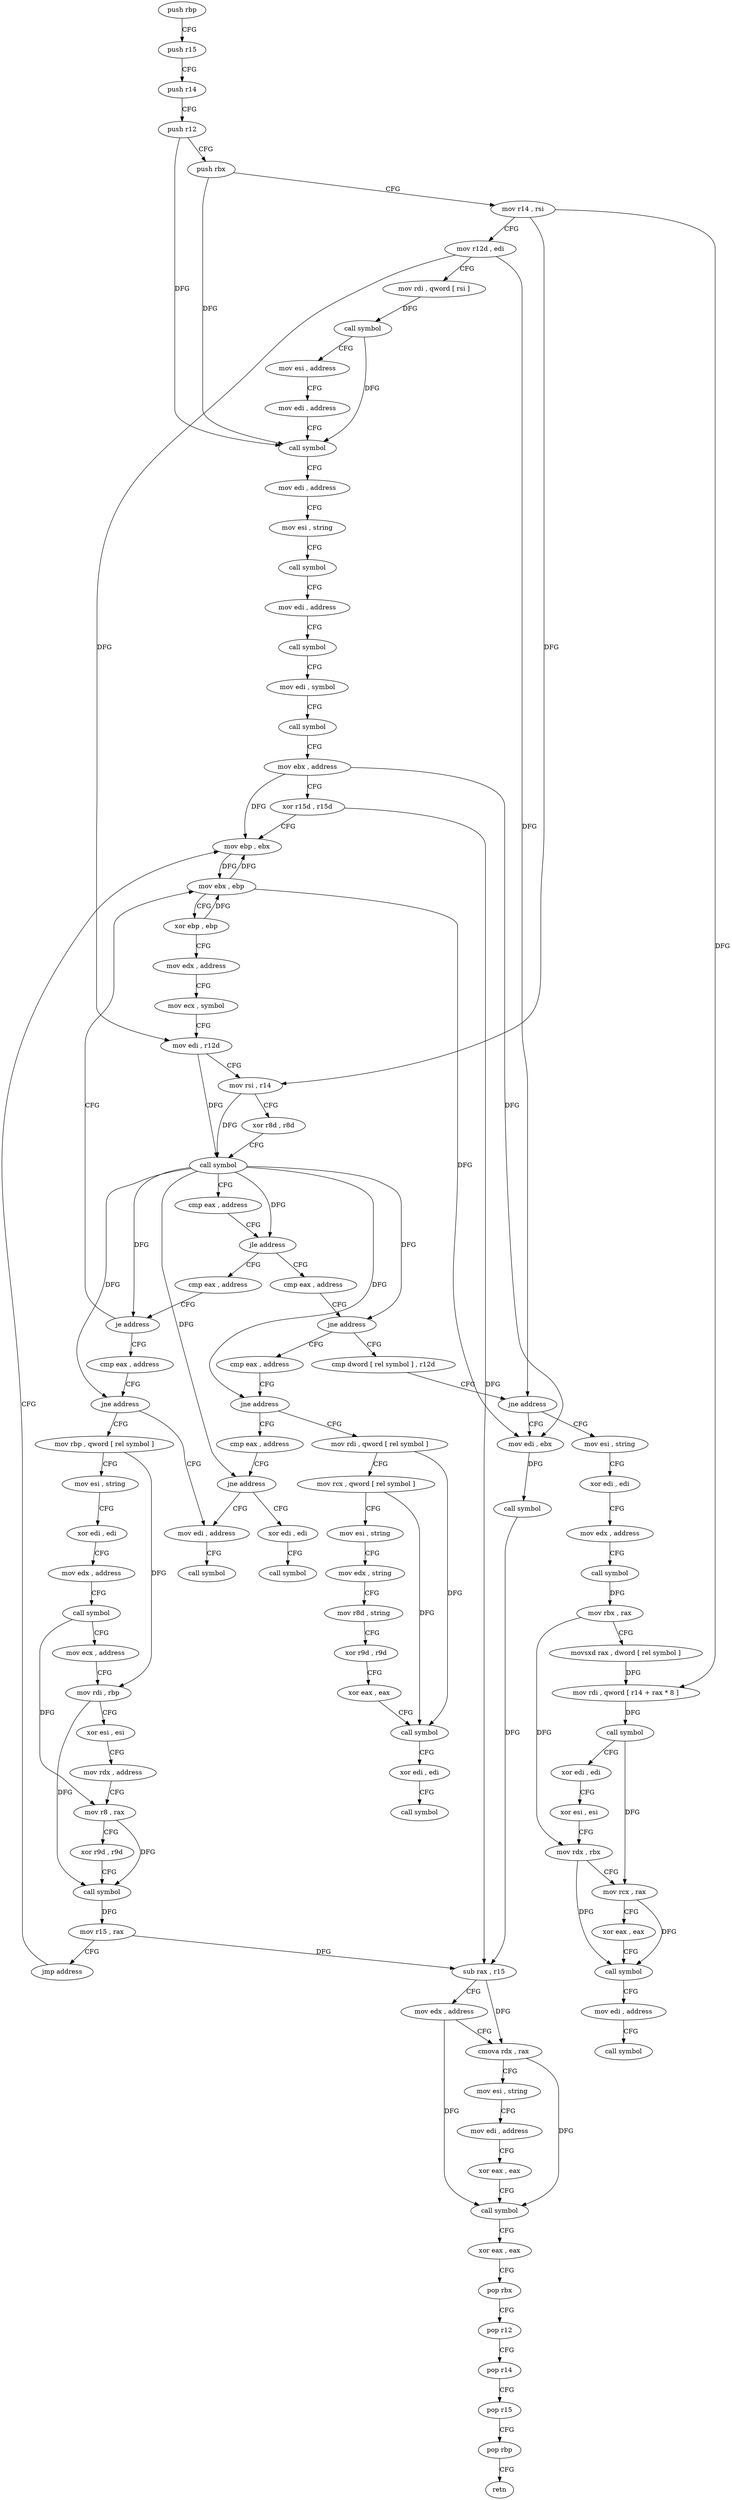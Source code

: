 digraph "func" {
"4200432" [label = "push rbp" ]
"4200433" [label = "push r15" ]
"4200435" [label = "push r14" ]
"4200437" [label = "push r12" ]
"4200439" [label = "push rbx" ]
"4200440" [label = "mov r14 , rsi" ]
"4200443" [label = "mov r12d , edi" ]
"4200446" [label = "mov rdi , qword [ rsi ]" ]
"4200449" [label = "call symbol" ]
"4200454" [label = "mov esi , address" ]
"4200459" [label = "mov edi , address" ]
"4200464" [label = "call symbol" ]
"4200469" [label = "mov edi , address" ]
"4200474" [label = "mov esi , string" ]
"4200479" [label = "call symbol" ]
"4200484" [label = "mov edi , address" ]
"4200489" [label = "call symbol" ]
"4200494" [label = "mov edi , symbol" ]
"4200499" [label = "call symbol" ]
"4200504" [label = "mov ebx , address" ]
"4200509" [label = "xor r15d , r15d" ]
"4200512" [label = "mov ebp , ebx" ]
"4200622" [label = "cmp eax , address" ]
"4200625" [label = "jne address" ]
"4200683" [label = "cmp eax , address" ]
"4200627" [label = "cmp dword [ rel symbol ] , r12d" ]
"4200547" [label = "cmp eax , address" ]
"4200552" [label = "je address" ]
"4200514" [label = "mov ebx , ebp" ]
"4200554" [label = "cmp eax , address" ]
"4200688" [label = "jne address" ]
"4200737" [label = "cmp eax , address" ]
"4200690" [label = "mov rdi , qword [ rel symbol ]" ]
"4200634" [label = "jne address" ]
"4200761" [label = "mov esi , string" ]
"4200636" [label = "mov edi , ebx" ]
"4200516" [label = "xor ebp , ebp" ]
"4200518" [label = "mov edx , address" ]
"4200523" [label = "mov ecx , symbol" ]
"4200528" [label = "mov edi , r12d" ]
"4200531" [label = "mov rsi , r14" ]
"4200534" [label = "xor r8d , r8d" ]
"4200537" [label = "call symbol" ]
"4200542" [label = "cmp eax , address" ]
"4200545" [label = "jle address" ]
"4200559" [label = "jne address" ]
"4200751" [label = "mov edi , address" ]
"4200565" [label = "mov rbp , qword [ rel symbol ]" ]
"4200742" [label = "jne address" ]
"4200744" [label = "xor edi , edi" ]
"4200697" [label = "mov rcx , qword [ rel symbol ]" ]
"4200704" [label = "mov esi , string" ]
"4200709" [label = "mov edx , string" ]
"4200714" [label = "mov r8d , string" ]
"4200720" [label = "xor r9d , r9d" ]
"4200723" [label = "xor eax , eax" ]
"4200725" [label = "call symbol" ]
"4200730" [label = "xor edi , edi" ]
"4200732" [label = "call symbol" ]
"4200766" [label = "xor edi , edi" ]
"4200768" [label = "mov edx , address" ]
"4200773" [label = "call symbol" ]
"4200778" [label = "mov rbx , rax" ]
"4200781" [label = "movsxd rax , dword [ rel symbol ]" ]
"4200788" [label = "mov rdi , qword [ r14 + rax * 8 ]" ]
"4200792" [label = "call symbol" ]
"4200797" [label = "xor edi , edi" ]
"4200799" [label = "xor esi , esi" ]
"4200801" [label = "mov rdx , rbx" ]
"4200804" [label = "mov rcx , rax" ]
"4200807" [label = "xor eax , eax" ]
"4200809" [label = "call symbol" ]
"4200814" [label = "mov edi , address" ]
"4200819" [label = "call symbol" ]
"4200638" [label = "call symbol" ]
"4200643" [label = "sub rax , r15" ]
"4200646" [label = "mov edx , address" ]
"4200651" [label = "cmova rdx , rax" ]
"4200655" [label = "mov esi , string" ]
"4200660" [label = "mov edi , address" ]
"4200665" [label = "xor eax , eax" ]
"4200667" [label = "call symbol" ]
"4200672" [label = "xor eax , eax" ]
"4200674" [label = "pop rbx" ]
"4200675" [label = "pop r12" ]
"4200677" [label = "pop r14" ]
"4200679" [label = "pop r15" ]
"4200681" [label = "pop rbp" ]
"4200682" [label = "retn" ]
"4200756" [label = "call symbol" ]
"4200572" [label = "mov esi , string" ]
"4200577" [label = "xor edi , edi" ]
"4200579" [label = "mov edx , address" ]
"4200584" [label = "call symbol" ]
"4200589" [label = "mov ecx , address" ]
"4200594" [label = "mov rdi , rbp" ]
"4200597" [label = "xor esi , esi" ]
"4200599" [label = "mov rdx , address" ]
"4200606" [label = "mov r8 , rax" ]
"4200609" [label = "xor r9d , r9d" ]
"4200612" [label = "call symbol" ]
"4200617" [label = "mov r15 , rax" ]
"4200620" [label = "jmp address" ]
"4200746" [label = "call symbol" ]
"4200432" -> "4200433" [ label = "CFG" ]
"4200433" -> "4200435" [ label = "CFG" ]
"4200435" -> "4200437" [ label = "CFG" ]
"4200437" -> "4200439" [ label = "CFG" ]
"4200437" -> "4200464" [ label = "DFG" ]
"4200439" -> "4200440" [ label = "CFG" ]
"4200439" -> "4200464" [ label = "DFG" ]
"4200440" -> "4200443" [ label = "CFG" ]
"4200440" -> "4200531" [ label = "DFG" ]
"4200440" -> "4200788" [ label = "DFG" ]
"4200443" -> "4200446" [ label = "CFG" ]
"4200443" -> "4200528" [ label = "DFG" ]
"4200443" -> "4200634" [ label = "DFG" ]
"4200446" -> "4200449" [ label = "DFG" ]
"4200449" -> "4200454" [ label = "CFG" ]
"4200449" -> "4200464" [ label = "DFG" ]
"4200454" -> "4200459" [ label = "CFG" ]
"4200459" -> "4200464" [ label = "CFG" ]
"4200464" -> "4200469" [ label = "CFG" ]
"4200469" -> "4200474" [ label = "CFG" ]
"4200474" -> "4200479" [ label = "CFG" ]
"4200479" -> "4200484" [ label = "CFG" ]
"4200484" -> "4200489" [ label = "CFG" ]
"4200489" -> "4200494" [ label = "CFG" ]
"4200494" -> "4200499" [ label = "CFG" ]
"4200499" -> "4200504" [ label = "CFG" ]
"4200504" -> "4200509" [ label = "CFG" ]
"4200504" -> "4200512" [ label = "DFG" ]
"4200504" -> "4200636" [ label = "DFG" ]
"4200509" -> "4200512" [ label = "CFG" ]
"4200509" -> "4200643" [ label = "DFG" ]
"4200512" -> "4200514" [ label = "DFG" ]
"4200622" -> "4200625" [ label = "CFG" ]
"4200625" -> "4200683" [ label = "CFG" ]
"4200625" -> "4200627" [ label = "CFG" ]
"4200683" -> "4200688" [ label = "CFG" ]
"4200627" -> "4200634" [ label = "CFG" ]
"4200547" -> "4200552" [ label = "CFG" ]
"4200552" -> "4200514" [ label = "CFG" ]
"4200552" -> "4200554" [ label = "CFG" ]
"4200514" -> "4200516" [ label = "CFG" ]
"4200514" -> "4200512" [ label = "DFG" ]
"4200514" -> "4200636" [ label = "DFG" ]
"4200554" -> "4200559" [ label = "CFG" ]
"4200688" -> "4200737" [ label = "CFG" ]
"4200688" -> "4200690" [ label = "CFG" ]
"4200737" -> "4200742" [ label = "CFG" ]
"4200690" -> "4200697" [ label = "CFG" ]
"4200690" -> "4200725" [ label = "DFG" ]
"4200634" -> "4200761" [ label = "CFG" ]
"4200634" -> "4200636" [ label = "CFG" ]
"4200761" -> "4200766" [ label = "CFG" ]
"4200636" -> "4200638" [ label = "DFG" ]
"4200516" -> "4200518" [ label = "CFG" ]
"4200516" -> "4200514" [ label = "DFG" ]
"4200518" -> "4200523" [ label = "CFG" ]
"4200523" -> "4200528" [ label = "CFG" ]
"4200528" -> "4200531" [ label = "CFG" ]
"4200528" -> "4200537" [ label = "DFG" ]
"4200531" -> "4200534" [ label = "CFG" ]
"4200531" -> "4200537" [ label = "DFG" ]
"4200534" -> "4200537" [ label = "CFG" ]
"4200537" -> "4200542" [ label = "CFG" ]
"4200537" -> "4200545" [ label = "DFG" ]
"4200537" -> "4200625" [ label = "DFG" ]
"4200537" -> "4200552" [ label = "DFG" ]
"4200537" -> "4200688" [ label = "DFG" ]
"4200537" -> "4200559" [ label = "DFG" ]
"4200537" -> "4200742" [ label = "DFG" ]
"4200542" -> "4200545" [ label = "CFG" ]
"4200545" -> "4200622" [ label = "CFG" ]
"4200545" -> "4200547" [ label = "CFG" ]
"4200559" -> "4200751" [ label = "CFG" ]
"4200559" -> "4200565" [ label = "CFG" ]
"4200751" -> "4200756" [ label = "CFG" ]
"4200565" -> "4200572" [ label = "CFG" ]
"4200565" -> "4200594" [ label = "DFG" ]
"4200742" -> "4200751" [ label = "CFG" ]
"4200742" -> "4200744" [ label = "CFG" ]
"4200744" -> "4200746" [ label = "CFG" ]
"4200697" -> "4200704" [ label = "CFG" ]
"4200697" -> "4200725" [ label = "DFG" ]
"4200704" -> "4200709" [ label = "CFG" ]
"4200709" -> "4200714" [ label = "CFG" ]
"4200714" -> "4200720" [ label = "CFG" ]
"4200720" -> "4200723" [ label = "CFG" ]
"4200723" -> "4200725" [ label = "CFG" ]
"4200725" -> "4200730" [ label = "CFG" ]
"4200730" -> "4200732" [ label = "CFG" ]
"4200766" -> "4200768" [ label = "CFG" ]
"4200768" -> "4200773" [ label = "CFG" ]
"4200773" -> "4200778" [ label = "DFG" ]
"4200778" -> "4200781" [ label = "CFG" ]
"4200778" -> "4200801" [ label = "DFG" ]
"4200781" -> "4200788" [ label = "DFG" ]
"4200788" -> "4200792" [ label = "DFG" ]
"4200792" -> "4200797" [ label = "CFG" ]
"4200792" -> "4200804" [ label = "DFG" ]
"4200797" -> "4200799" [ label = "CFG" ]
"4200799" -> "4200801" [ label = "CFG" ]
"4200801" -> "4200804" [ label = "CFG" ]
"4200801" -> "4200809" [ label = "DFG" ]
"4200804" -> "4200807" [ label = "CFG" ]
"4200804" -> "4200809" [ label = "DFG" ]
"4200807" -> "4200809" [ label = "CFG" ]
"4200809" -> "4200814" [ label = "CFG" ]
"4200814" -> "4200819" [ label = "CFG" ]
"4200638" -> "4200643" [ label = "DFG" ]
"4200643" -> "4200646" [ label = "CFG" ]
"4200643" -> "4200651" [ label = "DFG" ]
"4200646" -> "4200651" [ label = "CFG" ]
"4200646" -> "4200667" [ label = "DFG" ]
"4200651" -> "4200655" [ label = "CFG" ]
"4200651" -> "4200667" [ label = "DFG" ]
"4200655" -> "4200660" [ label = "CFG" ]
"4200660" -> "4200665" [ label = "CFG" ]
"4200665" -> "4200667" [ label = "CFG" ]
"4200667" -> "4200672" [ label = "CFG" ]
"4200672" -> "4200674" [ label = "CFG" ]
"4200674" -> "4200675" [ label = "CFG" ]
"4200675" -> "4200677" [ label = "CFG" ]
"4200677" -> "4200679" [ label = "CFG" ]
"4200679" -> "4200681" [ label = "CFG" ]
"4200681" -> "4200682" [ label = "CFG" ]
"4200572" -> "4200577" [ label = "CFG" ]
"4200577" -> "4200579" [ label = "CFG" ]
"4200579" -> "4200584" [ label = "CFG" ]
"4200584" -> "4200589" [ label = "CFG" ]
"4200584" -> "4200606" [ label = "DFG" ]
"4200589" -> "4200594" [ label = "CFG" ]
"4200594" -> "4200597" [ label = "CFG" ]
"4200594" -> "4200612" [ label = "DFG" ]
"4200597" -> "4200599" [ label = "CFG" ]
"4200599" -> "4200606" [ label = "CFG" ]
"4200606" -> "4200609" [ label = "CFG" ]
"4200606" -> "4200612" [ label = "DFG" ]
"4200609" -> "4200612" [ label = "CFG" ]
"4200612" -> "4200617" [ label = "DFG" ]
"4200617" -> "4200620" [ label = "CFG" ]
"4200617" -> "4200643" [ label = "DFG" ]
"4200620" -> "4200512" [ label = "CFG" ]
}
